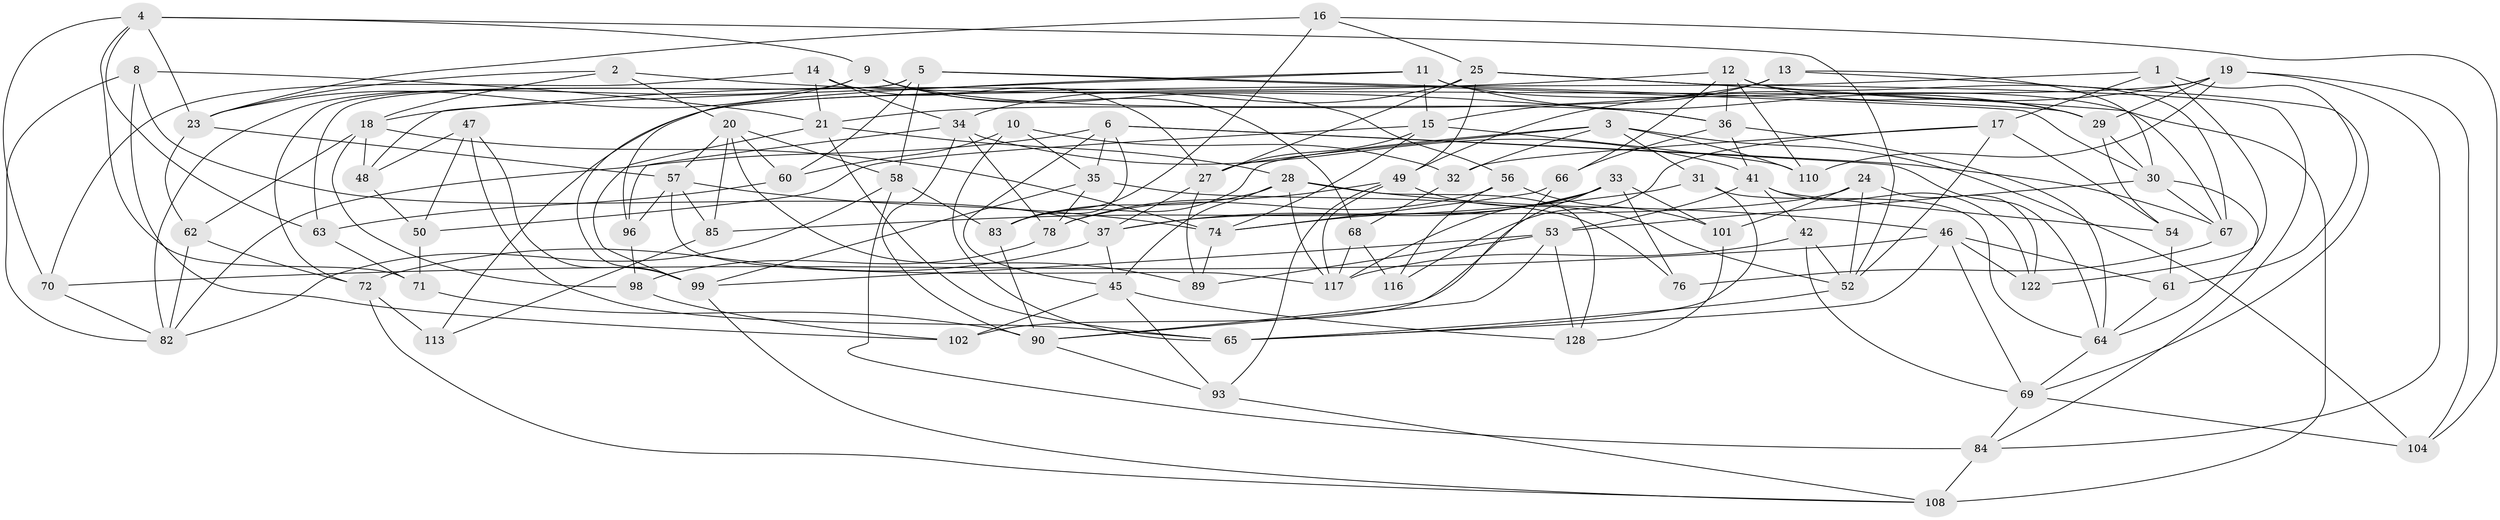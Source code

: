// original degree distribution, {4: 1.0}
// Generated by graph-tools (version 1.1) at 2025/11/02/27/25 16:11:50]
// undirected, 84 vertices, 208 edges
graph export_dot {
graph [start="1"]
  node [color=gray90,style=filled];
  1;
  2;
  3 [super="+106"];
  4 [super="+7"];
  5 [super="+59"];
  6 [super="+44"];
  8;
  9 [super="+94"];
  10;
  11 [super="+39"];
  12 [super="+81"];
  13;
  14;
  15 [super="+22"];
  16;
  17 [super="+51"];
  18 [super="+107"];
  19 [super="+112"];
  20 [super="+115"];
  21 [super="+26"];
  23 [super="+79"];
  24;
  25 [super="+40"];
  27 [super="+92"];
  28 [super="+111"];
  29 [super="+77"];
  30 [super="+75"];
  31;
  32;
  33 [super="+43"];
  34 [super="+38"];
  35 [super="+73"];
  36 [super="+125"];
  37 [super="+123"];
  41 [super="+91"];
  42;
  45 [super="+114"];
  46 [super="+103"];
  47;
  48;
  49 [super="+55"];
  50;
  52 [super="+119"];
  53 [super="+97"];
  54;
  56;
  57 [super="+120"];
  58 [super="+121"];
  60;
  61;
  62;
  63;
  64 [super="+86"];
  65 [super="+118"];
  66;
  67 [super="+80"];
  68;
  69 [super="+95"];
  70;
  71;
  72 [super="+130"];
  74 [super="+88"];
  76;
  78 [super="+126"];
  82 [super="+87"];
  83 [super="+105"];
  84 [super="+109"];
  85;
  89;
  90 [super="+127"];
  93;
  96;
  98;
  99 [super="+100"];
  101;
  102;
  104;
  108 [super="+124"];
  110;
  113;
  116;
  117 [super="+129"];
  122;
  128;
  1 -- 122;
  1 -- 17;
  1 -- 61;
  1 -- 99;
  2 -- 18;
  2 -- 20;
  2 -- 23;
  2 -- 36;
  3 -- 104;
  3 -- 32;
  3 -- 83;
  3 -- 110;
  3 -- 31;
  3 -- 27;
  4 -- 63;
  4 -- 71;
  4 -- 9;
  4 -- 70;
  4 -- 23;
  4 -- 52;
  5 -- 63;
  5 -- 29;
  5 -- 72;
  5 -- 58;
  5 -- 60;
  5 -- 30;
  6 -- 67;
  6 -- 35;
  6 -- 82;
  6 -- 64;
  6 -- 83;
  6 -- 45;
  8 -- 21;
  8 -- 102;
  8 -- 82;
  8 -- 37;
  9 -- 23;
  9 -- 68;
  9 -- 56;
  9 -- 82;
  9 -- 36;
  10 -- 60;
  10 -- 32;
  10 -- 35;
  10 -- 65;
  11 -- 29;
  11 -- 108 [weight=2];
  11 -- 96;
  11 -- 48;
  11 -- 15;
  12 -- 110;
  12 -- 18;
  12 -- 36;
  12 -- 66;
  12 -- 67;
  12 -- 29;
  13 -- 69;
  13 -- 15;
  13 -- 30;
  13 -- 21;
  14 -- 27;
  14 -- 70;
  14 -- 21;
  14 -- 34;
  15 -- 50;
  15 -- 27;
  15 -- 110;
  15 -- 74;
  16 -- 25;
  16 -- 83;
  16 -- 104;
  16 -- 23;
  17 -- 54;
  17 -- 116 [weight=2];
  17 -- 32;
  17 -- 52;
  18 -- 74;
  18 -- 98;
  18 -- 48;
  18 -- 62;
  19 -- 104;
  19 -- 110;
  19 -- 84;
  19 -- 49;
  19 -- 29;
  19 -- 113;
  20 -- 85;
  20 -- 58;
  20 -- 89;
  20 -- 60;
  20 -- 57;
  21 -- 28;
  21 -- 65;
  21 -- 99;
  23 -- 62;
  23 -- 57;
  24 -- 122;
  24 -- 101;
  24 -- 37;
  24 -- 52;
  25 -- 67;
  25 -- 27;
  25 -- 84;
  25 -- 49;
  25 -- 34;
  27 -- 37;
  27 -- 89;
  28 -- 128;
  28 -- 46;
  28 -- 117;
  28 -- 83;
  28 -- 45;
  29 -- 54;
  29 -- 30;
  30 -- 53;
  30 -- 64;
  30 -- 67;
  31 -- 85;
  31 -- 64;
  31 -- 65;
  32 -- 68;
  33 -- 102;
  33 -- 101;
  33 -- 76;
  33 -- 117;
  33 -- 37;
  33 -- 74;
  34 -- 96;
  34 -- 90;
  34 -- 78;
  34 -- 41;
  35 -- 76;
  35 -- 78 [weight=2];
  35 -- 99;
  36 -- 64;
  36 -- 66;
  36 -- 41;
  37 -- 72;
  37 -- 45;
  41 -- 42;
  41 -- 122;
  41 -- 54;
  41 -- 53;
  42 -- 69;
  42 -- 117;
  42 -- 52;
  45 -- 102;
  45 -- 128;
  45 -- 93;
  46 -- 70;
  46 -- 122;
  46 -- 61;
  46 -- 65;
  46 -- 69;
  47 -- 50;
  47 -- 48;
  47 -- 99;
  47 -- 65;
  48 -- 50;
  49 -- 117;
  49 -- 52;
  49 -- 93;
  49 -- 78;
  50 -- 71;
  52 -- 65;
  53 -- 128;
  53 -- 99;
  53 -- 89;
  53 -- 90;
  54 -- 61;
  56 -- 116;
  56 -- 101;
  56 -- 78;
  57 -- 85;
  57 -- 96;
  57 -- 74;
  57 -- 117;
  58 -- 84 [weight=2];
  58 -- 83;
  58 -- 82;
  60 -- 63;
  61 -- 64;
  62 -- 72;
  62 -- 82;
  63 -- 71;
  64 -- 69;
  66 -- 90;
  66 -- 74;
  67 -- 76 [weight=2];
  68 -- 116;
  68 -- 117;
  69 -- 104;
  69 -- 84;
  70 -- 82;
  71 -- 90;
  72 -- 113 [weight=2];
  72 -- 108;
  74 -- 89;
  78 -- 98;
  83 -- 90;
  84 -- 108;
  85 -- 113;
  90 -- 93;
  93 -- 108;
  96 -- 98;
  98 -- 102;
  99 -- 108;
  101 -- 128;
}
